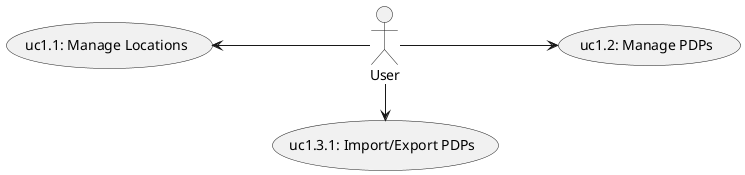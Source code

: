 
@startuml uc1_data_raw.png

   ' Manage raw data
   ' ---------------

   left to right direction

   actor "User" as user

   ' Locations
   (uc1.1: Manage Locations)  as (uc1.1)

   ' PDPs
   (uc1.2: Manage PDPs)       as (uc1.2)

   ' Import/Export
   (uc1.3.1: Import/Export PDPs)     as (uc1.3)

   ' Links
   ' -----
    
    (uc1.1)   <-- user

    user      --> (uc1.2)

    user      ---right--> (uc1.3) 

@enduml

@startuml uc1-1_locations.png

   left to right direction

   actor "User" as user

   ' Locations
   (uc1.1.1: List Locations)  as (uc1.1.1)
   (uc1.1.2: Add Location)    as (uc1.1.2)
   (uc1.1.3: Update Location) as (uc1.1.3)
   (uc1.1.4: Delete Location) as (uc1.1.4)

   ' Links
   ' -----
    
    user      --> (uc1.1.1)
    user      --> (uc1.1.2)
    user      --> (uc1.1.3)
    user      --> (uc1.1.4)

@enduml

@startuml uc1-2_pdp.png

   left to right direction

   actor "User" as user

   ' PDPs
   (uc1.2.1: List PDPs)  as (uc1.2.1)
   (uc1.2.2: Add PDP)    as (uc1.2.2)
   (uc1.2.3: Update PDP) as (uc1.2.3)
   (uc1.2.4: Delete PDP) as (uc1.2.4)

   ' Links
   ' -----

    user      --> (uc1.2.1)
    user      --> (uc1.2.2)
    user      --> (uc1.2.3)
    user      --> (uc1.2.4)

@enduml

@startuml uc1-3_importexport.png

   left to right direction

   actor "User" as user

   ' Import/Export
   (uc1.3.1: Import PDPs) as (uc1.3.1)
   (uc1.3.2: Export PDPs) as (uc1.3.2)

   ' Links
   ' -----
    
    user      ---right--> (uc1.3.1) 
    user      ---right--> (uc1.3.2) 

@enduml
